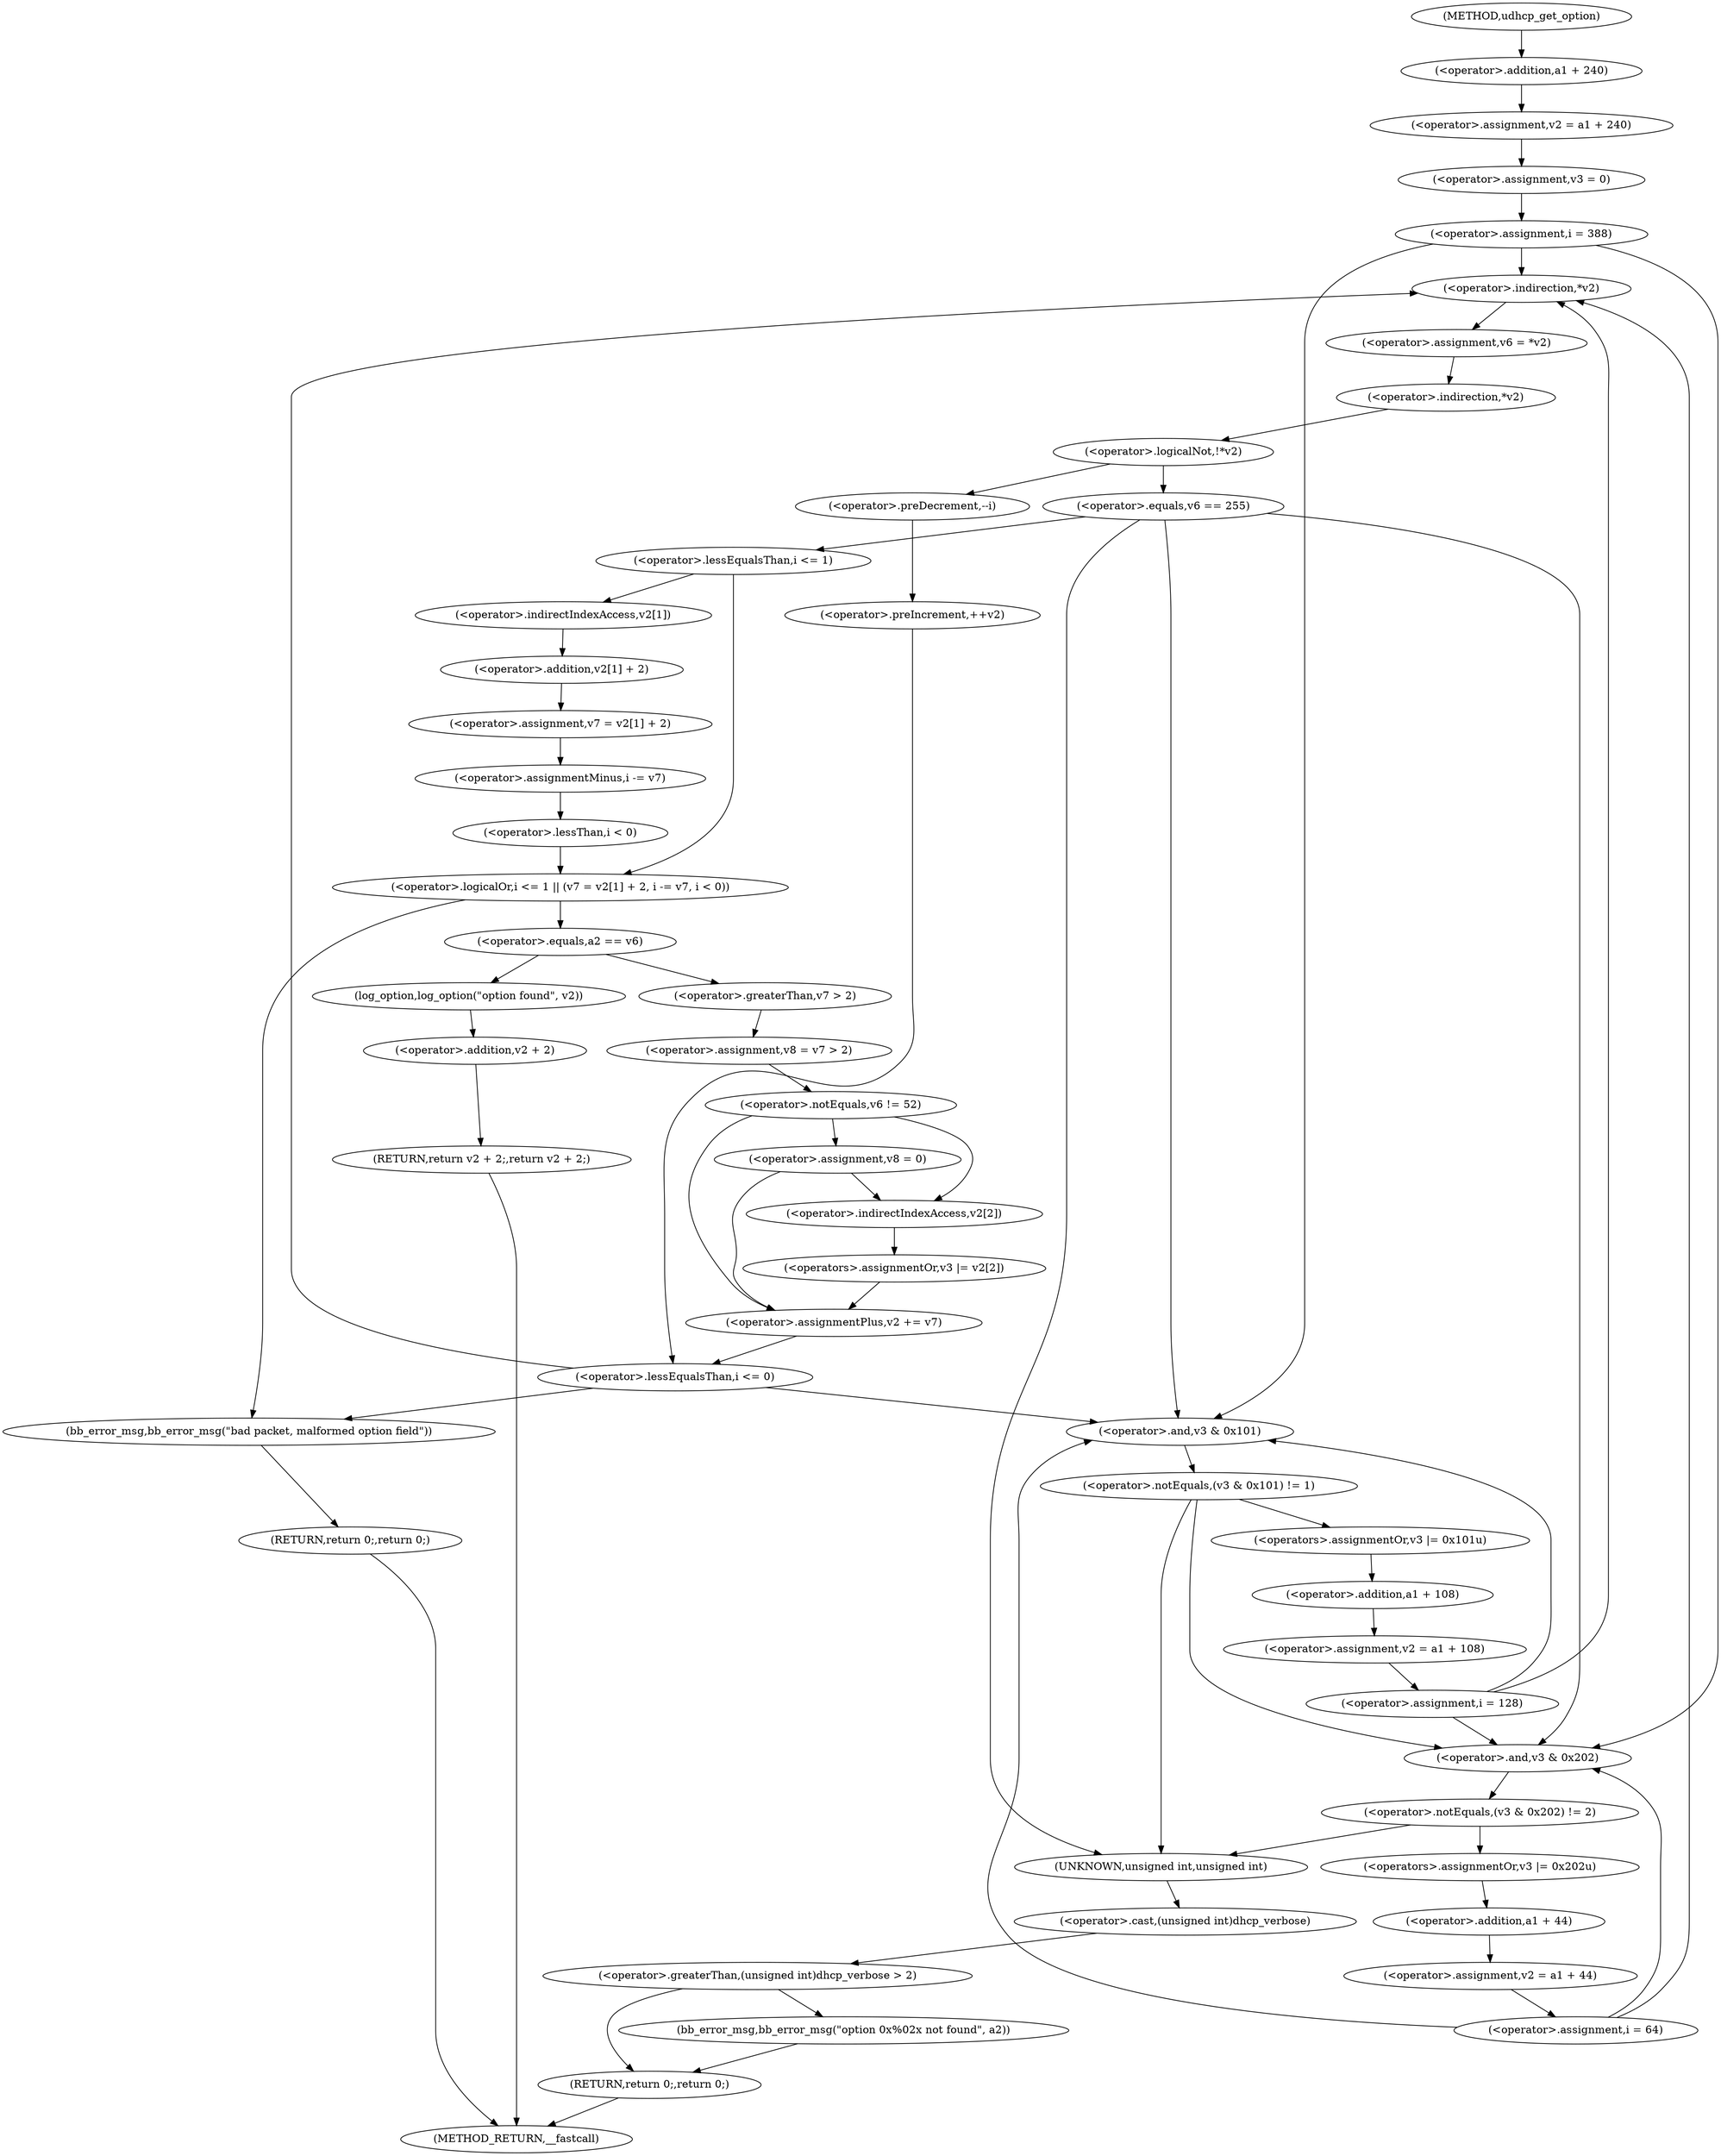 digraph udhcp_get_option {  
"1000117" [label = "(<operator>.assignment,v2 = a1 + 240)" ]
"1000119" [label = "(<operator>.addition,a1 + 240)" ]
"1000122" [label = "(<operator>.assignment,v3 = 0)" ]
"1000126" [label = "(<operator>.assignment,i = 388)" ]
"1000129" [label = "(<operator>.assignment,i = 64)" ]
"1000139" [label = "(<operator>.assignment,v6 = *v2)" ]
"1000141" [label = "(<operator>.indirection,*v2)" ]
"1000144" [label = "(<operator>.logicalNot,!*v2)" ]
"1000145" [label = "(<operator>.indirection,*v2)" ]
"1000148" [label = "(<operator>.preDecrement,--i)" ]
"1000150" [label = "(<operator>.preIncrement,++v2)" ]
"1000154" [label = "(<operator>.equals,v6 == 255)" ]
"1000159" [label = "(<operator>.logicalOr,i <= 1 || (v7 = v2[1] + 2, i -= v7, i < 0))" ]
"1000160" [label = "(<operator>.lessEqualsThan,i <= 1)" ]
"1000164" [label = "(<operator>.assignment,v7 = v2[1] + 2)" ]
"1000166" [label = "(<operator>.addition,v2[1] + 2)" ]
"1000167" [label = "(<operator>.indirectIndexAccess,v2[1])" ]
"1000172" [label = "(<operator>.assignmentMinus,i -= v7)" ]
"1000175" [label = "(<operator>.lessThan,i < 0)" ]
"1000180" [label = "(bb_error_msg,bb_error_msg(\"bad packet, malformed option field\"))" ]
"1000182" [label = "(RETURN,return 0;,return 0;)" ]
"1000185" [label = "(<operator>.equals,a2 == v6)" ]
"1000189" [label = "(log_option,log_option(\"option found\", v2))" ]
"1000192" [label = "(RETURN,return v2 + 2;,return v2 + 2;)" ]
"1000193" [label = "(<operator>.addition,v2 + 2)" ]
"1000196" [label = "(<operator>.assignment,v8 = v7 > 2)" ]
"1000198" [label = "(<operator>.greaterThan,v7 > 2)" ]
"1000202" [label = "(<operator>.notEquals,v6 != 52)" ]
"1000205" [label = "(<operator>.assignment,v8 = 0)" ]
"1000210" [label = "(<operators>.assignmentOr,v3 |= v2[2])" ]
"1000212" [label = "(<operator>.indirectIndexAccess,v2[2])" ]
"1000215" [label = "(<operator>.assignmentPlus,v2 += v7)" ]
"1000220" [label = "(<operator>.lessEqualsThan,i <= 0)" ]
"1000225" [label = "(<operator>.notEquals,(v3 & 0x101) != 1)" ]
"1000226" [label = "(<operator>.and,v3 & 0x101)" ]
"1000231" [label = "(<operators>.assignmentOr,v3 |= 0x101u)" ]
"1000234" [label = "(<operator>.assignment,v2 = a1 + 108)" ]
"1000236" [label = "(<operator>.addition,a1 + 108)" ]
"1000239" [label = "(<operator>.assignment,i = 128)" ]
"1000243" [label = "(<operator>.notEquals,(v3 & 0x202) != 2)" ]
"1000244" [label = "(<operator>.and,v3 & 0x202)" ]
"1000249" [label = "(<operators>.assignmentOr,v3 |= 0x202u)" ]
"1000252" [label = "(<operator>.assignment,v2 = a1 + 44)" ]
"1000254" [label = "(<operator>.addition,a1 + 44)" ]
"1000258" [label = "(<operator>.greaterThan,(unsigned int)dhcp_verbose > 2)" ]
"1000259" [label = "(<operator>.cast,(unsigned int)dhcp_verbose)" ]
"1000260" [label = "(UNKNOWN,unsigned int,unsigned int)" ]
"1000263" [label = "(bb_error_msg,bb_error_msg(\"option 0x%02x not found\", a2))" ]
"1000266" [label = "(RETURN,return 0;,return 0;)" ]
"1000107" [label = "(METHOD,udhcp_get_option)" ]
"1000268" [label = "(METHOD_RETURN,__fastcall)" ]
  "1000117" -> "1000122" 
  "1000119" -> "1000117" 
  "1000122" -> "1000126" 
  "1000126" -> "1000141" 
  "1000126" -> "1000226" 
  "1000126" -> "1000244" 
  "1000129" -> "1000141" 
  "1000129" -> "1000226" 
  "1000129" -> "1000244" 
  "1000139" -> "1000145" 
  "1000141" -> "1000139" 
  "1000144" -> "1000148" 
  "1000144" -> "1000154" 
  "1000145" -> "1000144" 
  "1000148" -> "1000150" 
  "1000150" -> "1000220" 
  "1000154" -> "1000260" 
  "1000154" -> "1000226" 
  "1000154" -> "1000244" 
  "1000154" -> "1000160" 
  "1000159" -> "1000180" 
  "1000159" -> "1000185" 
  "1000160" -> "1000159" 
  "1000160" -> "1000167" 
  "1000164" -> "1000172" 
  "1000166" -> "1000164" 
  "1000167" -> "1000166" 
  "1000172" -> "1000175" 
  "1000175" -> "1000159" 
  "1000180" -> "1000182" 
  "1000182" -> "1000268" 
  "1000185" -> "1000189" 
  "1000185" -> "1000198" 
  "1000189" -> "1000193" 
  "1000192" -> "1000268" 
  "1000193" -> "1000192" 
  "1000196" -> "1000202" 
  "1000198" -> "1000196" 
  "1000202" -> "1000205" 
  "1000202" -> "1000212" 
  "1000202" -> "1000215" 
  "1000205" -> "1000212" 
  "1000205" -> "1000215" 
  "1000210" -> "1000215" 
  "1000212" -> "1000210" 
  "1000215" -> "1000220" 
  "1000220" -> "1000141" 
  "1000220" -> "1000226" 
  "1000220" -> "1000180" 
  "1000225" -> "1000260" 
  "1000225" -> "1000244" 
  "1000225" -> "1000231" 
  "1000226" -> "1000225" 
  "1000231" -> "1000236" 
  "1000234" -> "1000239" 
  "1000236" -> "1000234" 
  "1000239" -> "1000141" 
  "1000239" -> "1000226" 
  "1000239" -> "1000244" 
  "1000243" -> "1000260" 
  "1000243" -> "1000249" 
  "1000244" -> "1000243" 
  "1000249" -> "1000254" 
  "1000252" -> "1000129" 
  "1000254" -> "1000252" 
  "1000258" -> "1000263" 
  "1000258" -> "1000266" 
  "1000259" -> "1000258" 
  "1000260" -> "1000259" 
  "1000263" -> "1000266" 
  "1000266" -> "1000268" 
  "1000107" -> "1000119" 
}
